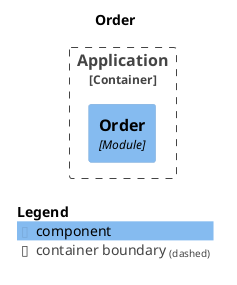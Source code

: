 @startuml
set separator none
title Order

top to bottom direction

!include <C4/C4>
!include <C4/C4_Context>
!include <C4/C4_Component>

Container_Boundary("Application.Application_boundary", "Application", $tags="") {
  Component(Application.Application.Order, "Order", $techn="Module", $descr="", $tags="", $link="")
}


SHOW_LEGEND(true)
@enduml